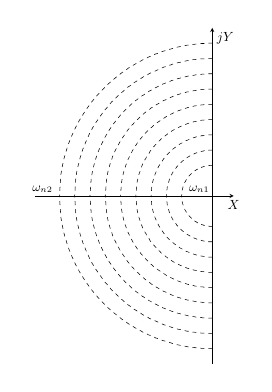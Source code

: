 % This file was created by matlab2tikz.
%
%The latest updates can be retrieved from
%  http://www.mathworks.com/matlabcentral/fileexchange/22022-matlab2tikz-matlab2tikz
%where you can also make suggestions and rate matlab2tikz.
%
\begin{tikzpicture}[scale = 0.48]

\begin{axis}[%
  axis lines=center,
  width=2.07in,
  height=3.5in,
  scale only axis,
  xmin=-0.58,
  xmax=0.07,
  ymin=-0.55,
  ymax=0.55,
  xtick=\empty,
  ytick=\empty,
  xticklabel style={anchor=south west, draw=none},
  xlabel={$X$},
  ylabel={$jY$},
  x label style={anchor=north}
]
\addplot [color=black, dashed, forget plot]
  table[row sep=crcr]{%
0	0.1\\
-0.001	0.1\\
-0.002	0.1\\
-0.003	0.1\\
-0.004	0.1\\
-0.005	0.1\\
-0.006	0.1\\
-0.007	0.1\\
-0.008	0.1\\
-0.009	0.1\\
-0.01	0.099\\
-0.011	0.099\\
-0.012	0.099\\
-0.013	0.099\\
-0.014	0.099\\
-0.015	0.099\\
-0.016	0.099\\
-0.017	0.099\\
-0.018	0.098\\
-0.019	0.098\\
-0.02	0.098\\
-0.021	0.098\\
-0.022	0.098\\
-0.023	0.097\\
-0.024	0.097\\
-0.025	0.097\\
-0.026	0.097\\
-0.027	0.096\\
-0.028	0.096\\
-0.029	0.096\\
-0.03	0.095\\
-0.031	0.095\\
-0.032	0.095\\
-0.033	0.094\\
-0.034	0.094\\
-0.035	0.094\\
-0.036	0.093\\
-0.037	0.093\\
-0.038	0.092\\
-0.039	0.092\\
-0.04	0.092\\
-0.041	0.091\\
-0.042	0.091\\
-0.043	0.09\\
-0.044	0.09\\
-0.045	0.089\\
-0.046	0.089\\
-0.047	0.088\\
-0.048	0.088\\
-0.049	0.087\\
-0.05	0.087\\
-0.051	0.086\\
-0.052	0.085\\
-0.053	0.085\\
-0.054	0.084\\
-0.055	0.084\\
-0.056	0.083\\
-0.057	0.082\\
-0.058	0.081\\
-0.059	0.081\\
-0.06	0.08\\
-0.061	0.079\\
-0.062	0.078\\
-0.063	0.078\\
-0.064	0.077\\
-0.065	0.076\\
-0.066	0.075\\
-0.067	0.074\\
-0.068	0.073\\
-0.069	0.072\\
-0.07	0.071\\
-0.071	0.07\\
-0.072	0.069\\
-0.073	0.068\\
-0.074	0.067\\
-0.075	0.066\\
-0.076	0.065\\
-0.077	0.064\\
-0.078	0.063\\
-0.079	0.061\\
-0.08	0.06\\
-0.081	0.059\\
-0.082	0.057\\
-0.083	0.056\\
-0.084	0.054\\
-0.085	0.053\\
-0.086	0.051\\
-0.087	0.049\\
-0.088	0.047\\
-0.089	0.046\\
-0.09	0.044\\
-0.091	0.041\\
-0.092	0.039\\
-0.093	0.037\\
-0.094	0.034\\
-0.095	0.031\\
-0.096	0.028\\
-0.097	0.024\\
-0.098	0.02\\
-0.099	0.014\\
-0.1	0\\
};
\addplot [color=black, dashed, forget plot]
  table[row sep=crcr]{%
0	-0.1\\
-0.001	-0.1\\
-0.002	-0.1\\
-0.003	-0.1\\
-0.004	-0.1\\
-0.005	-0.1\\
-0.006	-0.1\\
-0.007	-0.1\\
-0.008	-0.1\\
-0.009	-0.1\\
-0.01	-0.099\\
-0.011	-0.099\\
-0.012	-0.099\\
-0.013	-0.099\\
-0.014	-0.099\\
-0.015	-0.099\\
-0.016	-0.099\\
-0.017	-0.099\\
-0.018	-0.098\\
-0.019	-0.098\\
-0.02	-0.098\\
-0.021	-0.098\\
-0.022	-0.098\\
-0.023	-0.097\\
-0.024	-0.097\\
-0.025	-0.097\\
-0.026	-0.097\\
-0.027	-0.096\\
-0.028	-0.096\\
-0.029	-0.096\\
-0.03	-0.095\\
-0.031	-0.095\\
-0.032	-0.095\\
-0.033	-0.094\\
-0.034	-0.094\\
-0.035	-0.094\\
-0.036	-0.093\\
-0.037	-0.093\\
-0.038	-0.092\\
-0.039	-0.092\\
-0.04	-0.092\\
-0.041	-0.091\\
-0.042	-0.091\\
-0.043	-0.09\\
-0.044	-0.09\\
-0.045	-0.089\\
-0.046	-0.089\\
-0.047	-0.088\\
-0.048	-0.088\\
-0.049	-0.087\\
-0.05	-0.087\\
-0.051	-0.086\\
-0.052	-0.085\\
-0.053	-0.085\\
-0.054	-0.084\\
-0.055	-0.084\\
-0.056	-0.083\\
-0.057	-0.082\\
-0.058	-0.081\\
-0.059	-0.081\\
-0.06	-0.08\\
-0.061	-0.079\\
-0.062	-0.078\\
-0.063	-0.078\\
-0.064	-0.077\\
-0.065	-0.076\\
-0.066	-0.075\\
-0.067	-0.074\\
-0.068	-0.073\\
-0.069	-0.072\\
-0.07	-0.071\\
-0.071	-0.07\\
-0.072	-0.069\\
-0.073	-0.068\\
-0.074	-0.067\\
-0.075	-0.066\\
-0.076	-0.065\\
-0.077	-0.064\\
-0.078	-0.063\\
-0.079	-0.061\\
-0.08	-0.06\\
-0.081	-0.059\\
-0.082	-0.057\\
-0.083	-0.056\\
-0.084	-0.054\\
-0.085	-0.053\\
-0.086	-0.051\\
-0.087	-0.049\\
-0.088	-0.047\\
-0.089	-0.046\\
-0.09	-0.044\\
-0.091	-0.041\\
-0.092	-0.039\\
-0.093	-0.037\\
-0.094	-0.034\\
-0.095	-0.031\\
-0.096	-0.028\\
-0.097	-0.024\\
-0.098	-0.02\\
-0.099	-0.014\\
-0.1	-0\\
};
\addplot [color=black, dashed, forget plot]
  table[row sep=crcr]{%
0	0.15\\
-0.002	0.15\\
-0.003	0.15\\
-0.004	0.15\\
-0.006	0.15\\
-0.007	0.15\\
-0.009	0.15\\
-0.011	0.15\\
-0.012	0.15\\
-0.013	0.149\\
-0.015	0.149\\
-0.017	0.149\\
-0.018	0.149\\
-0.019	0.149\\
-0.021	0.149\\
-0.022	0.148\\
-0.024	0.148\\
-0.025	0.148\\
-0.027	0.148\\
-0.029	0.147\\
-0.03	0.147\\
-0.032	0.147\\
-0.033	0.146\\
-0.035	0.146\\
-0.036	0.146\\
-0.037	0.145\\
-0.039	0.145\\
-0.041	0.144\\
-0.042	0.144\\
-0.043	0.144\\
-0.045	0.143\\
-0.046	0.143\\
-0.048	0.142\\
-0.05	0.142\\
-0.051	0.141\\
-0.052	0.141\\
-0.054	0.14\\
-0.056	0.139\\
-0.057	0.139\\
-0.059	0.138\\
-0.06	0.137\\
-0.061	0.137\\
-0.063	0.136\\
-0.065	0.135\\
-0.066	0.135\\
-0.068	0.134\\
-0.069	0.133\\
-0.07	0.132\\
-0.072	0.132\\
-0.073	0.131\\
-0.075	0.13\\
-0.076	0.129\\
-0.078	0.128\\
-0.08	0.127\\
-0.081	0.126\\
-0.083	0.125\\
-0.084	0.124\\
-0.086	0.123\\
-0.087	0.122\\
-0.088	0.121\\
-0.09	0.12\\
-0.091	0.119\\
-0.093	0.118\\
-0.095	0.116\\
-0.096	0.115\\
-0.098	0.114\\
-0.099	0.113\\
-0.101	0.111\\
-0.102	0.11\\
-0.103	0.109\\
-0.105	0.107\\
-0.106	0.106\\
-0.108	0.104\\
-0.11	0.103\\
-0.111	0.101\\
-0.113	0.099\\
-0.114	0.097\\
-0.116	0.096\\
-0.117	0.094\\
-0.118	0.092\\
-0.12	0.09\\
-0.121	0.088\\
-0.123	0.086\\
-0.124	0.084\\
-0.126	0.081\\
-0.128	0.079\\
-0.129	0.077\\
-0.131	0.074\\
-0.132	0.071\\
-0.134	0.068\\
-0.135	0.065\\
-0.137	0.062\\
-0.138	0.059\\
-0.14	0.055\\
-0.141	0.051\\
-0.142	0.047\\
-0.144	0.042\\
-0.145	0.036\\
-0.147	0.03\\
-0.148	0.021\\
-0.15	0\\
};
\addplot [color=black, dashed, forget plot]
  table[row sep=crcr]{%
0	-0.15\\
-0.002	-0.15\\
-0.003	-0.15\\
-0.004	-0.15\\
-0.006	-0.15\\
-0.007	-0.15\\
-0.009	-0.15\\
-0.011	-0.15\\
-0.012	-0.15\\
-0.013	-0.149\\
-0.015	-0.149\\
-0.017	-0.149\\
-0.018	-0.149\\
-0.019	-0.149\\
-0.021	-0.149\\
-0.022	-0.148\\
-0.024	-0.148\\
-0.025	-0.148\\
-0.027	-0.148\\
-0.029	-0.147\\
-0.03	-0.147\\
-0.032	-0.147\\
-0.033	-0.146\\
-0.035	-0.146\\
-0.036	-0.146\\
-0.037	-0.145\\
-0.039	-0.145\\
-0.041	-0.144\\
-0.042	-0.144\\
-0.043	-0.144\\
-0.045	-0.143\\
-0.046	-0.143\\
-0.048	-0.142\\
-0.05	-0.142\\
-0.051	-0.141\\
-0.052	-0.141\\
-0.054	-0.14\\
-0.056	-0.139\\
-0.057	-0.139\\
-0.059	-0.138\\
-0.06	-0.137\\
-0.061	-0.137\\
-0.063	-0.136\\
-0.065	-0.135\\
-0.066	-0.135\\
-0.068	-0.134\\
-0.069	-0.133\\
-0.07	-0.132\\
-0.072	-0.132\\
-0.073	-0.131\\
-0.075	-0.13\\
-0.076	-0.129\\
-0.078	-0.128\\
-0.08	-0.127\\
-0.081	-0.126\\
-0.083	-0.125\\
-0.084	-0.124\\
-0.086	-0.123\\
-0.087	-0.122\\
-0.088	-0.121\\
-0.09	-0.12\\
-0.091	-0.119\\
-0.093	-0.118\\
-0.095	-0.116\\
-0.096	-0.115\\
-0.098	-0.114\\
-0.099	-0.113\\
-0.101	-0.111\\
-0.102	-0.11\\
-0.103	-0.109\\
-0.105	-0.107\\
-0.106	-0.106\\
-0.108	-0.104\\
-0.11	-0.103\\
-0.111	-0.101\\
-0.113	-0.099\\
-0.114	-0.097\\
-0.116	-0.096\\
-0.117	-0.094\\
-0.118	-0.092\\
-0.12	-0.09\\
-0.121	-0.088\\
-0.123	-0.086\\
-0.124	-0.084\\
-0.126	-0.081\\
-0.128	-0.079\\
-0.129	-0.077\\
-0.131	-0.074\\
-0.132	-0.071\\
-0.134	-0.068\\
-0.135	-0.065\\
-0.137	-0.062\\
-0.138	-0.059\\
-0.14	-0.055\\
-0.141	-0.051\\
-0.142	-0.047\\
-0.144	-0.042\\
-0.145	-0.036\\
-0.147	-0.03\\
-0.148	-0.021\\
-0.15	-0\\
};
\addplot [color=black, dashed, forget plot]
  table[row sep=crcr]{%
0	0.2\\
-0.002	0.2\\
-0.004	0.2\\
-0.006	0.2\\
-0.008	0.2\\
-0.01	0.2\\
-0.012	0.2\\
-0.014	0.2\\
-0.016	0.199\\
-0.018	0.199\\
-0.02	0.199\\
-0.022	0.199\\
-0.024	0.199\\
-0.026	0.198\\
-0.028	0.198\\
-0.03	0.198\\
-0.032	0.197\\
-0.034	0.197\\
-0.036	0.197\\
-0.038	0.196\\
-0.04	0.196\\
-0.042	0.196\\
-0.044	0.195\\
-0.046	0.195\\
-0.048	0.194\\
-0.05	0.194\\
-0.052	0.193\\
-0.054	0.193\\
-0.056	0.192\\
-0.058	0.191\\
-0.06	0.191\\
-0.062	0.19\\
-0.064	0.189\\
-0.066	0.189\\
-0.068	0.188\\
-0.07	0.187\\
-0.072	0.187\\
-0.074	0.186\\
-0.076	0.185\\
-0.078	0.184\\
-0.08	0.183\\
-0.082	0.182\\
-0.084	0.182\\
-0.086	0.181\\
-0.088	0.18\\
-0.09	0.179\\
-0.092	0.178\\
-0.094	0.177\\
-0.096	0.175\\
-0.098	0.174\\
-0.1	0.173\\
-0.102	0.172\\
-0.104	0.171\\
-0.106	0.17\\
-0.108	0.168\\
-0.11	0.167\\
-0.112	0.166\\
-0.114	0.164\\
-0.116	0.163\\
-0.118	0.161\\
-0.12	0.16\\
-0.122	0.158\\
-0.124	0.157\\
-0.126	0.155\\
-0.128	0.154\\
-0.13	0.152\\
-0.132	0.15\\
-0.134	0.148\\
-0.136	0.147\\
-0.138	0.145\\
-0.14	0.143\\
-0.142	0.141\\
-0.144	0.139\\
-0.146	0.137\\
-0.148	0.135\\
-0.15	0.132\\
-0.152	0.13\\
-0.154	0.128\\
-0.156	0.125\\
-0.158	0.123\\
-0.16	0.12\\
-0.162	0.117\\
-0.164	0.114\\
-0.166	0.112\\
-0.168	0.109\\
-0.17	0.105\\
-0.172	0.102\\
-0.174	0.099\\
-0.176	0.095\\
-0.178	0.091\\
-0.18	0.087\\
-0.182	0.083\\
-0.184	0.078\\
-0.186	0.074\\
-0.188	0.068\\
-0.19	0.062\\
-0.192	0.056\\
-0.194	0.049\\
-0.196	0.04\\
-0.198	0.028\\
-0.2	0\\
};
\addplot [color=black, dashed, forget plot]
  table[row sep=crcr]{%
0	-0.2\\
-0.002	-0.2\\
-0.004	-0.2\\
-0.006	-0.2\\
-0.008	-0.2\\
-0.01	-0.2\\
-0.012	-0.2\\
-0.014	-0.2\\
-0.016	-0.199\\
-0.018	-0.199\\
-0.02	-0.199\\
-0.022	-0.199\\
-0.024	-0.199\\
-0.026	-0.198\\
-0.028	-0.198\\
-0.03	-0.198\\
-0.032	-0.197\\
-0.034	-0.197\\
-0.036	-0.197\\
-0.038	-0.196\\
-0.04	-0.196\\
-0.042	-0.196\\
-0.044	-0.195\\
-0.046	-0.195\\
-0.048	-0.194\\
-0.05	-0.194\\
-0.052	-0.193\\
-0.054	-0.193\\
-0.056	-0.192\\
-0.058	-0.191\\
-0.06	-0.191\\
-0.062	-0.19\\
-0.064	-0.189\\
-0.066	-0.189\\
-0.068	-0.188\\
-0.07	-0.187\\
-0.072	-0.187\\
-0.074	-0.186\\
-0.076	-0.185\\
-0.078	-0.184\\
-0.08	-0.183\\
-0.082	-0.182\\
-0.084	-0.182\\
-0.086	-0.181\\
-0.088	-0.18\\
-0.09	-0.179\\
-0.092	-0.178\\
-0.094	-0.177\\
-0.096	-0.175\\
-0.098	-0.174\\
-0.1	-0.173\\
-0.102	-0.172\\
-0.104	-0.171\\
-0.106	-0.17\\
-0.108	-0.168\\
-0.11	-0.167\\
-0.112	-0.166\\
-0.114	-0.164\\
-0.116	-0.163\\
-0.118	-0.161\\
-0.12	-0.16\\
-0.122	-0.158\\
-0.124	-0.157\\
-0.126	-0.155\\
-0.128	-0.154\\
-0.13	-0.152\\
-0.132	-0.15\\
-0.134	-0.148\\
-0.136	-0.147\\
-0.138	-0.145\\
-0.14	-0.143\\
-0.142	-0.141\\
-0.144	-0.139\\
-0.146	-0.137\\
-0.148	-0.135\\
-0.15	-0.132\\
-0.152	-0.13\\
-0.154	-0.128\\
-0.156	-0.125\\
-0.158	-0.123\\
-0.16	-0.12\\
-0.162	-0.117\\
-0.164	-0.114\\
-0.166	-0.112\\
-0.168	-0.109\\
-0.17	-0.105\\
-0.172	-0.102\\
-0.174	-0.099\\
-0.176	-0.095\\
-0.178	-0.091\\
-0.18	-0.087\\
-0.182	-0.083\\
-0.184	-0.078\\
-0.186	-0.074\\
-0.188	-0.068\\
-0.19	-0.062\\
-0.192	-0.056\\
-0.194	-0.049\\
-0.196	-0.04\\
-0.198	-0.028\\
-0.2	-0\\
};
\addplot [color=black, dashed, forget plot]
  table[row sep=crcr]{%
0	0.25\\
-0.003	0.25\\
-0.005	0.25\\
-0.007	0.25\\
-0.01	0.25\\
-0.013	0.25\\
-0.015	0.25\\
-0.018	0.249\\
-0.02	0.249\\
-0.022	0.249\\
-0.025	0.249\\
-0.028	0.248\\
-0.03	0.248\\
-0.033	0.248\\
-0.035	0.248\\
-0.037	0.247\\
-0.04	0.247\\
-0.043	0.246\\
-0.045	0.246\\
-0.048	0.245\\
-0.05	0.245\\
-0.052	0.244\\
-0.055	0.244\\
-0.058	0.243\\
-0.06	0.243\\
-0.062	0.242\\
-0.065	0.241\\
-0.068	0.241\\
-0.07	0.24\\
-0.072	0.239\\
-0.075	0.238\\
-0.077	0.238\\
-0.08	0.237\\
-0.083	0.236\\
-0.085	0.235\\
-0.087	0.234\\
-0.09	0.233\\
-0.092	0.232\\
-0.095	0.231\\
-0.098	0.23\\
-0.1	0.229\\
-0.102	0.228\\
-0.105	0.227\\
-0.107	0.226\\
-0.11	0.224\\
-0.113	0.223\\
-0.115	0.222\\
-0.117	0.221\\
-0.12	0.219\\
-0.122	0.218\\
-0.125	0.217\\
-0.128	0.215\\
-0.13	0.214\\
-0.133	0.212\\
-0.135	0.21\\
-0.138	0.209\\
-0.14	0.207\\
-0.142	0.205\\
-0.145	0.204\\
-0.147	0.202\\
-0.15	0.2\\
-0.152	0.198\\
-0.155	0.196\\
-0.158	0.194\\
-0.16	0.192\\
-0.163	0.19\\
-0.165	0.188\\
-0.168	0.186\\
-0.17	0.183\\
-0.172	0.181\\
-0.175	0.179\\
-0.177	0.176\\
-0.18	0.173\\
-0.182	0.171\\
-0.185	0.168\\
-0.188	0.165\\
-0.19	0.162\\
-0.193	0.16\\
-0.195	0.156\\
-0.198	0.153\\
-0.2	0.15\\
-0.203	0.147\\
-0.205	0.143\\
-0.207	0.139\\
-0.21	0.136\\
-0.212	0.132\\
-0.215	0.128\\
-0.217	0.123\\
-0.22	0.119\\
-0.223	0.114\\
-0.225	0.109\\
-0.228	0.104\\
-0.23	0.098\\
-0.233	0.092\\
-0.235	0.085\\
-0.237	0.078\\
-0.24	0.07\\
-0.242	0.061\\
-0.245	0.05\\
-0.247	0.035\\
-0.25	0\\
};
\addplot [color=black, dashed, forget plot]
  table[row sep=crcr]{%
0	-0.25\\
-0.003	-0.25\\
-0.005	-0.25\\
-0.007	-0.25\\
-0.01	-0.25\\
-0.013	-0.25\\
-0.015	-0.25\\
-0.018	-0.249\\
-0.02	-0.249\\
-0.022	-0.249\\
-0.025	-0.249\\
-0.028	-0.248\\
-0.03	-0.248\\
-0.033	-0.248\\
-0.035	-0.248\\
-0.037	-0.247\\
-0.04	-0.247\\
-0.043	-0.246\\
-0.045	-0.246\\
-0.048	-0.245\\
-0.05	-0.245\\
-0.052	-0.244\\
-0.055	-0.244\\
-0.058	-0.243\\
-0.06	-0.243\\
-0.062	-0.242\\
-0.065	-0.241\\
-0.068	-0.241\\
-0.07	-0.24\\
-0.072	-0.239\\
-0.075	-0.238\\
-0.077	-0.238\\
-0.08	-0.237\\
-0.083	-0.236\\
-0.085	-0.235\\
-0.087	-0.234\\
-0.09	-0.233\\
-0.092	-0.232\\
-0.095	-0.231\\
-0.098	-0.23\\
-0.1	-0.229\\
-0.102	-0.228\\
-0.105	-0.227\\
-0.107	-0.226\\
-0.11	-0.224\\
-0.113	-0.223\\
-0.115	-0.222\\
-0.117	-0.221\\
-0.12	-0.219\\
-0.122	-0.218\\
-0.125	-0.217\\
-0.128	-0.215\\
-0.13	-0.214\\
-0.133	-0.212\\
-0.135	-0.21\\
-0.138	-0.209\\
-0.14	-0.207\\
-0.142	-0.205\\
-0.145	-0.204\\
-0.147	-0.202\\
-0.15	-0.2\\
-0.152	-0.198\\
-0.155	-0.196\\
-0.158	-0.194\\
-0.16	-0.192\\
-0.163	-0.19\\
-0.165	-0.188\\
-0.168	-0.186\\
-0.17	-0.183\\
-0.172	-0.181\\
-0.175	-0.179\\
-0.177	-0.176\\
-0.18	-0.173\\
-0.182	-0.171\\
-0.185	-0.168\\
-0.188	-0.165\\
-0.19	-0.162\\
-0.193	-0.16\\
-0.195	-0.156\\
-0.198	-0.153\\
-0.2	-0.15\\
-0.203	-0.147\\
-0.205	-0.143\\
-0.207	-0.139\\
-0.21	-0.136\\
-0.212	-0.132\\
-0.215	-0.128\\
-0.217	-0.123\\
-0.22	-0.119\\
-0.223	-0.114\\
-0.225	-0.109\\
-0.228	-0.104\\
-0.23	-0.098\\
-0.233	-0.092\\
-0.235	-0.085\\
-0.237	-0.078\\
-0.24	-0.07\\
-0.242	-0.061\\
-0.245	-0.05\\
-0.247	-0.035\\
-0.25	-0\\
};
\addplot [color=black, dashed, forget plot]
  table[row sep=crcr]{%
0	0.3\\
-0.003	0.3\\
-0.006	0.3\\
-0.009	0.3\\
-0.012	0.3\\
-0.015	0.3\\
-0.018	0.299\\
-0.021	0.299\\
-0.024	0.299\\
-0.027	0.299\\
-0.03	0.298\\
-0.033	0.298\\
-0.036	0.298\\
-0.039	0.297\\
-0.042	0.297\\
-0.045	0.297\\
-0.048	0.296\\
-0.051	0.296\\
-0.054	0.295\\
-0.057	0.295\\
-0.06	0.294\\
-0.063	0.293\\
-0.066	0.293\\
-0.069	0.292\\
-0.072	0.291\\
-0.075	0.29\\
-0.078	0.29\\
-0.081	0.289\\
-0.084	0.288\\
-0.087	0.287\\
-0.09	0.286\\
-0.093	0.285\\
-0.096	0.284\\
-0.099	0.283\\
-0.102	0.282\\
-0.105	0.281\\
-0.108	0.28\\
-0.111	0.279\\
-0.114	0.277\\
-0.117	0.276\\
-0.12	0.275\\
-0.123	0.274\\
-0.126	0.272\\
-0.129	0.271\\
-0.132	0.269\\
-0.135	0.268\\
-0.138	0.266\\
-0.141	0.265\\
-0.144	0.263\\
-0.147	0.262\\
-0.15	0.26\\
-0.153	0.258\\
-0.156	0.256\\
-0.159	0.254\\
-0.162	0.252\\
-0.165	0.251\\
-0.168	0.249\\
-0.171	0.246\\
-0.174	0.244\\
-0.177	0.242\\
-0.18	0.24\\
-0.183	0.238\\
-0.186	0.235\\
-0.189	0.233\\
-0.192	0.231\\
-0.195	0.228\\
-0.198	0.225\\
-0.201	0.223\\
-0.204	0.22\\
-0.207	0.217\\
-0.21	0.214\\
-0.213	0.211\\
-0.216	0.208\\
-0.219	0.205\\
-0.222	0.202\\
-0.225	0.198\\
-0.228	0.195\\
-0.231	0.191\\
-0.234	0.188\\
-0.237	0.184\\
-0.24	0.18\\
-0.243	0.176\\
-0.246	0.172\\
-0.249	0.167\\
-0.252	0.163\\
-0.255	0.158\\
-0.258	0.153\\
-0.261	0.148\\
-0.264	0.142\\
-0.267	0.137\\
-0.27	0.131\\
-0.273	0.124\\
-0.276	0.118\\
-0.279	0.11\\
-0.282	0.102\\
-0.285	0.094\\
-0.288	0.084\\
-0.291	0.073\\
-0.294	0.06\\
-0.297	0.042\\
-0.3	0\\
};
\addplot [color=black, dashed, forget plot]
  table[row sep=crcr]{%
0	-0.3\\
-0.003	-0.3\\
-0.006	-0.3\\
-0.009	-0.3\\
-0.012	-0.3\\
-0.015	-0.3\\
-0.018	-0.299\\
-0.021	-0.299\\
-0.024	-0.299\\
-0.027	-0.299\\
-0.03	-0.298\\
-0.033	-0.298\\
-0.036	-0.298\\
-0.039	-0.297\\
-0.042	-0.297\\
-0.045	-0.297\\
-0.048	-0.296\\
-0.051	-0.296\\
-0.054	-0.295\\
-0.057	-0.295\\
-0.06	-0.294\\
-0.063	-0.293\\
-0.066	-0.293\\
-0.069	-0.292\\
-0.072	-0.291\\
-0.075	-0.29\\
-0.078	-0.29\\
-0.081	-0.289\\
-0.084	-0.288\\
-0.087	-0.287\\
-0.09	-0.286\\
-0.093	-0.285\\
-0.096	-0.284\\
-0.099	-0.283\\
-0.102	-0.282\\
-0.105	-0.281\\
-0.108	-0.28\\
-0.111	-0.279\\
-0.114	-0.277\\
-0.117	-0.276\\
-0.12	-0.275\\
-0.123	-0.274\\
-0.126	-0.272\\
-0.129	-0.271\\
-0.132	-0.269\\
-0.135	-0.268\\
-0.138	-0.266\\
-0.141	-0.265\\
-0.144	-0.263\\
-0.147	-0.262\\
-0.15	-0.26\\
-0.153	-0.258\\
-0.156	-0.256\\
-0.159	-0.254\\
-0.162	-0.252\\
-0.165	-0.251\\
-0.168	-0.249\\
-0.171	-0.246\\
-0.174	-0.244\\
-0.177	-0.242\\
-0.18	-0.24\\
-0.183	-0.238\\
-0.186	-0.235\\
-0.189	-0.233\\
-0.192	-0.231\\
-0.195	-0.228\\
-0.198	-0.225\\
-0.201	-0.223\\
-0.204	-0.22\\
-0.207	-0.217\\
-0.21	-0.214\\
-0.213	-0.211\\
-0.216	-0.208\\
-0.219	-0.205\\
-0.222	-0.202\\
-0.225	-0.198\\
-0.228	-0.195\\
-0.231	-0.191\\
-0.234	-0.188\\
-0.237	-0.184\\
-0.24	-0.18\\
-0.243	-0.176\\
-0.246	-0.172\\
-0.249	-0.167\\
-0.252	-0.163\\
-0.255	-0.158\\
-0.258	-0.153\\
-0.261	-0.148\\
-0.264	-0.142\\
-0.267	-0.137\\
-0.27	-0.131\\
-0.273	-0.124\\
-0.276	-0.118\\
-0.279	-0.11\\
-0.282	-0.102\\
-0.285	-0.094\\
-0.288	-0.084\\
-0.291	-0.073\\
-0.294	-0.06\\
-0.297	-0.042\\
-0.3	-0\\
};
\addplot [color=black, dashed, forget plot]
  table[row sep=crcr]{%
0	0.35\\
-0.004	0.35\\
-0.007	0.35\\
-0.011	0.35\\
-0.014	0.35\\
-0.018	0.35\\
-0.021	0.349\\
-0.025	0.349\\
-0.028	0.349\\
-0.032	0.349\\
-0.035	0.348\\
-0.038	0.348\\
-0.042	0.347\\
-0.045	0.347\\
-0.049	0.347\\
-0.052	0.346\\
-0.056	0.345\\
-0.059	0.345\\
-0.063	0.344\\
-0.067	0.344\\
-0.07	0.343\\
-0.073	0.342\\
-0.077	0.341\\
-0.081	0.341\\
-0.084	0.34\\
-0.087	0.339\\
-0.091	0.338\\
-0.095	0.337\\
-0.098	0.336\\
-0.102	0.335\\
-0.105	0.334\\
-0.108	0.333\\
-0.112	0.332\\
-0.116	0.33\\
-0.119	0.329\\
-0.122	0.328\\
-0.126	0.327\\
-0.13	0.325\\
-0.133	0.324\\
-0.137	0.322\\
-0.14	0.321\\
-0.143	0.319\\
-0.147	0.318\\
-0.15	0.316\\
-0.154	0.314\\
-0.158	0.313\\
-0.161	0.311\\
-0.165	0.309\\
-0.168	0.307\\
-0.172	0.305\\
-0.175	0.303\\
-0.178	0.301\\
-0.182	0.299\\
-0.185	0.297\\
-0.189	0.295\\
-0.193	0.292\\
-0.196	0.29\\
-0.2	0.288\\
-0.203	0.285\\
-0.206	0.283\\
-0.21	0.28\\
-0.213	0.277\\
-0.217	0.275\\
-0.221	0.272\\
-0.224	0.269\\
-0.228	0.266\\
-0.231	0.263\\
-0.234	0.26\\
-0.238	0.257\\
-0.241	0.253\\
-0.245	0.25\\
-0.248	0.246\\
-0.252	0.243\\
-0.256	0.239\\
-0.259	0.235\\
-0.263	0.232\\
-0.266	0.227\\
-0.27	0.223\\
-0.273	0.219\\
-0.277	0.215\\
-0.28	0.21\\
-0.283	0.205\\
-0.287	0.2\\
-0.29	0.195\\
-0.294	0.19\\
-0.297	0.184\\
-0.301	0.179\\
-0.304	0.173\\
-0.308	0.166\\
-0.311	0.16\\
-0.315	0.153\\
-0.319	0.145\\
-0.322	0.137\\
-0.326	0.129\\
-0.329	0.119\\
-0.333	0.109\\
-0.336	0.098\\
-0.34	0.085\\
-0.343	0.07\\
-0.346	0.049\\
-0.35	0\\
};
\addplot [color=black, dashed, forget plot]
  table[row sep=crcr]{%
0	-0.35\\
-0.004	-0.35\\
-0.007	-0.35\\
-0.011	-0.35\\
-0.014	-0.35\\
-0.018	-0.35\\
-0.021	-0.349\\
-0.025	-0.349\\
-0.028	-0.349\\
-0.032	-0.349\\
-0.035	-0.348\\
-0.038	-0.348\\
-0.042	-0.347\\
-0.045	-0.347\\
-0.049	-0.347\\
-0.052	-0.346\\
-0.056	-0.345\\
-0.059	-0.345\\
-0.063	-0.344\\
-0.067	-0.344\\
-0.07	-0.343\\
-0.073	-0.342\\
-0.077	-0.341\\
-0.081	-0.341\\
-0.084	-0.34\\
-0.087	-0.339\\
-0.091	-0.338\\
-0.095	-0.337\\
-0.098	-0.336\\
-0.102	-0.335\\
-0.105	-0.334\\
-0.108	-0.333\\
-0.112	-0.332\\
-0.116	-0.33\\
-0.119	-0.329\\
-0.122	-0.328\\
-0.126	-0.327\\
-0.13	-0.325\\
-0.133	-0.324\\
-0.137	-0.322\\
-0.14	-0.321\\
-0.143	-0.319\\
-0.147	-0.318\\
-0.15	-0.316\\
-0.154	-0.314\\
-0.158	-0.313\\
-0.161	-0.311\\
-0.165	-0.309\\
-0.168	-0.307\\
-0.172	-0.305\\
-0.175	-0.303\\
-0.178	-0.301\\
-0.182	-0.299\\
-0.185	-0.297\\
-0.189	-0.295\\
-0.193	-0.292\\
-0.196	-0.29\\
-0.2	-0.288\\
-0.203	-0.285\\
-0.206	-0.283\\
-0.21	-0.28\\
-0.213	-0.277\\
-0.217	-0.275\\
-0.221	-0.272\\
-0.224	-0.269\\
-0.228	-0.266\\
-0.231	-0.263\\
-0.234	-0.26\\
-0.238	-0.257\\
-0.241	-0.253\\
-0.245	-0.25\\
-0.248	-0.246\\
-0.252	-0.243\\
-0.256	-0.239\\
-0.259	-0.235\\
-0.263	-0.232\\
-0.266	-0.227\\
-0.27	-0.223\\
-0.273	-0.219\\
-0.277	-0.215\\
-0.28	-0.21\\
-0.283	-0.205\\
-0.287	-0.2\\
-0.29	-0.195\\
-0.294	-0.19\\
-0.297	-0.184\\
-0.301	-0.179\\
-0.304	-0.173\\
-0.308	-0.166\\
-0.311	-0.16\\
-0.315	-0.153\\
-0.319	-0.145\\
-0.322	-0.137\\
-0.326	-0.129\\
-0.329	-0.119\\
-0.333	-0.109\\
-0.336	-0.098\\
-0.34	-0.085\\
-0.343	-0.07\\
-0.346	-0.049\\
-0.35	-0\\
};
\addplot [color=black, dashed, forget plot]
  table[row sep=crcr]{%
0	0.4\\
-0.004	0.4\\
-0.008	0.4\\
-0.012	0.4\\
-0.016	0.4\\
-0.02	0.399\\
-0.024	0.399\\
-0.028	0.399\\
-0.032	0.399\\
-0.036	0.398\\
-0.04	0.398\\
-0.044	0.398\\
-0.048	0.397\\
-0.052	0.397\\
-0.056	0.396\\
-0.06	0.395\\
-0.064	0.395\\
-0.068	0.394\\
-0.072	0.393\\
-0.076	0.393\\
-0.08	0.392\\
-0.084	0.391\\
-0.088	0.39\\
-0.092	0.389\\
-0.096	0.388\\
-0.1	0.387\\
-0.104	0.386\\
-0.108	0.385\\
-0.112	0.384\\
-0.116	0.383\\
-0.12	0.382\\
-0.124	0.38\\
-0.128	0.379\\
-0.132	0.378\\
-0.136	0.376\\
-0.14	0.375\\
-0.144	0.373\\
-0.148	0.372\\
-0.152	0.37\\
-0.156	0.368\\
-0.16	0.367\\
-0.164	0.365\\
-0.168	0.363\\
-0.172	0.361\\
-0.176	0.359\\
-0.18	0.357\\
-0.184	0.355\\
-0.188	0.353\\
-0.192	0.351\\
-0.196	0.349\\
-0.2	0.346\\
-0.204	0.344\\
-0.208	0.342\\
-0.212	0.339\\
-0.216	0.337\\
-0.22	0.334\\
-0.224	0.331\\
-0.228	0.329\\
-0.232	0.326\\
-0.236	0.323\\
-0.24	0.32\\
-0.244	0.317\\
-0.248	0.314\\
-0.252	0.311\\
-0.256	0.307\\
-0.26	0.304\\
-0.264	0.301\\
-0.268	0.297\\
-0.272	0.293\\
-0.276	0.29\\
-0.28	0.286\\
-0.284	0.282\\
-0.288	0.278\\
-0.292	0.273\\
-0.296	0.269\\
-0.3	0.265\\
-0.304	0.26\\
-0.308	0.255\\
-0.312	0.25\\
-0.316	0.245\\
-0.32	0.24\\
-0.324	0.235\\
-0.328	0.229\\
-0.332	0.223\\
-0.336	0.217\\
-0.34	0.211\\
-0.344	0.204\\
-0.348	0.197\\
-0.352	0.19\\
-0.356	0.182\\
-0.36	0.174\\
-0.364	0.166\\
-0.368	0.157\\
-0.372	0.147\\
-0.376	0.136\\
-0.38	0.125\\
-0.384	0.112\\
-0.388	0.097\\
-0.392	0.08\\
-0.396	0.056\\
-0.4	0\\
};
\addplot [color=black, dashed, forget plot]
  table[row sep=crcr]{%
0	-0.4\\
-0.004	-0.4\\
-0.008	-0.4\\
-0.012	-0.4\\
-0.016	-0.4\\
-0.02	-0.399\\
-0.024	-0.399\\
-0.028	-0.399\\
-0.032	-0.399\\
-0.036	-0.398\\
-0.04	-0.398\\
-0.044	-0.398\\
-0.048	-0.397\\
-0.052	-0.397\\
-0.056	-0.396\\
-0.06	-0.395\\
-0.064	-0.395\\
-0.068	-0.394\\
-0.072	-0.393\\
-0.076	-0.393\\
-0.08	-0.392\\
-0.084	-0.391\\
-0.088	-0.39\\
-0.092	-0.389\\
-0.096	-0.388\\
-0.1	-0.387\\
-0.104	-0.386\\
-0.108	-0.385\\
-0.112	-0.384\\
-0.116	-0.383\\
-0.12	-0.382\\
-0.124	-0.38\\
-0.128	-0.379\\
-0.132	-0.378\\
-0.136	-0.376\\
-0.14	-0.375\\
-0.144	-0.373\\
-0.148	-0.372\\
-0.152	-0.37\\
-0.156	-0.368\\
-0.16	-0.367\\
-0.164	-0.365\\
-0.168	-0.363\\
-0.172	-0.361\\
-0.176	-0.359\\
-0.18	-0.357\\
-0.184	-0.355\\
-0.188	-0.353\\
-0.192	-0.351\\
-0.196	-0.349\\
-0.2	-0.346\\
-0.204	-0.344\\
-0.208	-0.342\\
-0.212	-0.339\\
-0.216	-0.337\\
-0.22	-0.334\\
-0.224	-0.331\\
-0.228	-0.329\\
-0.232	-0.326\\
-0.236	-0.323\\
-0.24	-0.32\\
-0.244	-0.317\\
-0.248	-0.314\\
-0.252	-0.311\\
-0.256	-0.307\\
-0.26	-0.304\\
-0.264	-0.301\\
-0.268	-0.297\\
-0.272	-0.293\\
-0.276	-0.29\\
-0.28	-0.286\\
-0.284	-0.282\\
-0.288	-0.278\\
-0.292	-0.273\\
-0.296	-0.269\\
-0.3	-0.265\\
-0.304	-0.26\\
-0.308	-0.255\\
-0.312	-0.25\\
-0.316	-0.245\\
-0.32	-0.24\\
-0.324	-0.235\\
-0.328	-0.229\\
-0.332	-0.223\\
-0.336	-0.217\\
-0.34	-0.211\\
-0.344	-0.204\\
-0.348	-0.197\\
-0.352	-0.19\\
-0.356	-0.182\\
-0.36	-0.174\\
-0.364	-0.166\\
-0.368	-0.157\\
-0.372	-0.147\\
-0.376	-0.136\\
-0.38	-0.125\\
-0.384	-0.112\\
-0.388	-0.097\\
-0.392	-0.08\\
-0.396	-0.056\\
-0.4	-0\\
};
\addplot [color=black, dashed, forget plot]
  table[row sep=crcr]{%
0	0.45\\
-0.004	0.45\\
-0.009	0.45\\
-0.013	0.45\\
-0.018	0.45\\
-0.022	0.449\\
-0.027	0.449\\
-0.032	0.449\\
-0.036	0.449\\
-0.041	0.448\\
-0.045	0.448\\
-0.05	0.447\\
-0.054	0.447\\
-0.059	0.446\\
-0.063	0.446\\
-0.068	0.445\\
-0.072	0.444\\
-0.076	0.443\\
-0.081	0.443\\
-0.086	0.442\\
-0.09	0.441\\
-0.095	0.44\\
-0.099	0.439\\
-0.103	0.438\\
-0.108	0.437\\
-0.113	0.436\\
-0.117	0.435\\
-0.121	0.433\\
-0.126	0.432\\
-0.131	0.431\\
-0.135	0.429\\
-0.14	0.428\\
-0.144	0.426\\
-0.148	0.425\\
-0.153	0.423\\
-0.158	0.422\\
-0.162	0.42\\
-0.167	0.418\\
-0.171	0.416\\
-0.175	0.414\\
-0.18	0.412\\
-0.184	0.41\\
-0.189	0.408\\
-0.194	0.406\\
-0.198	0.404\\
-0.203	0.402\\
-0.207	0.4\\
-0.211	0.397\\
-0.216	0.395\\
-0.221	0.392\\
-0.225	0.39\\
-0.23	0.387\\
-0.234	0.384\\
-0.238	0.382\\
-0.243	0.379\\
-0.247	0.376\\
-0.252	0.373\\
-0.257	0.37\\
-0.261	0.367\\
-0.266	0.363\\
-0.27	0.36\\
-0.275	0.357\\
-0.279	0.353\\
-0.283	0.349\\
-0.288	0.346\\
-0.292	0.342\\
-0.297	0.338\\
-0.301	0.334\\
-0.306	0.33\\
-0.31	0.326\\
-0.315	0.321\\
-0.32	0.317\\
-0.324	0.312\\
-0.329	0.308\\
-0.333	0.303\\
-0.338	0.298\\
-0.342	0.292\\
-0.346	0.287\\
-0.351	0.282\\
-0.355	0.276\\
-0.36	0.27\\
-0.364	0.264\\
-0.369	0.258\\
-0.373	0.251\\
-0.378	0.244\\
-0.383	0.237\\
-0.387	0.23\\
-0.392	0.222\\
-0.396	0.214\\
-0.401	0.205\\
-0.405	0.196\\
-0.409	0.187\\
-0.414	0.176\\
-0.418	0.165\\
-0.423	0.154\\
-0.427	0.141\\
-0.432	0.126\\
-0.436	0.109\\
-0.441	0.09\\
-0.446	0.063\\
-0.45	0\\
};
\addplot [color=black, dashed, forget plot]
  table[row sep=crcr]{%
0	-0.45\\
-0.004	-0.45\\
-0.009	-0.45\\
-0.013	-0.45\\
-0.018	-0.45\\
-0.022	-0.449\\
-0.027	-0.449\\
-0.032	-0.449\\
-0.036	-0.449\\
-0.041	-0.448\\
-0.045	-0.448\\
-0.05	-0.447\\
-0.054	-0.447\\
-0.059	-0.446\\
-0.063	-0.446\\
-0.068	-0.445\\
-0.072	-0.444\\
-0.076	-0.443\\
-0.081	-0.443\\
-0.086	-0.442\\
-0.09	-0.441\\
-0.095	-0.44\\
-0.099	-0.439\\
-0.103	-0.438\\
-0.108	-0.437\\
-0.113	-0.436\\
-0.117	-0.435\\
-0.121	-0.433\\
-0.126	-0.432\\
-0.131	-0.431\\
-0.135	-0.429\\
-0.14	-0.428\\
-0.144	-0.426\\
-0.148	-0.425\\
-0.153	-0.423\\
-0.158	-0.422\\
-0.162	-0.42\\
-0.167	-0.418\\
-0.171	-0.416\\
-0.175	-0.414\\
-0.18	-0.412\\
-0.184	-0.41\\
-0.189	-0.408\\
-0.194	-0.406\\
-0.198	-0.404\\
-0.203	-0.402\\
-0.207	-0.4\\
-0.211	-0.397\\
-0.216	-0.395\\
-0.221	-0.392\\
-0.225	-0.39\\
-0.23	-0.387\\
-0.234	-0.384\\
-0.238	-0.382\\
-0.243	-0.379\\
-0.247	-0.376\\
-0.252	-0.373\\
-0.257	-0.37\\
-0.261	-0.367\\
-0.266	-0.363\\
-0.27	-0.36\\
-0.275	-0.357\\
-0.279	-0.353\\
-0.283	-0.349\\
-0.288	-0.346\\
-0.292	-0.342\\
-0.297	-0.338\\
-0.301	-0.334\\
-0.306	-0.33\\
-0.31	-0.326\\
-0.315	-0.321\\
-0.32	-0.317\\
-0.324	-0.312\\
-0.329	-0.308\\
-0.333	-0.303\\
-0.338	-0.298\\
-0.342	-0.292\\
-0.346	-0.287\\
-0.351	-0.282\\
-0.355	-0.276\\
-0.36	-0.27\\
-0.364	-0.264\\
-0.369	-0.258\\
-0.373	-0.251\\
-0.378	-0.244\\
-0.383	-0.237\\
-0.387	-0.23\\
-0.392	-0.222\\
-0.396	-0.214\\
-0.401	-0.205\\
-0.405	-0.196\\
-0.409	-0.187\\
-0.414	-0.176\\
-0.418	-0.165\\
-0.423	-0.154\\
-0.427	-0.141\\
-0.432	-0.126\\
-0.436	-0.109\\
-0.441	-0.09\\
-0.446	-0.063\\
-0.45	-0\\
};
\addplot [color=black, dashed, forget plot]
  table[row sep=crcr]{%
0	0.5\\
-0.005	0.5\\
-0.01	0.5\\
-0.015	0.5\\
-0.02	0.5\\
-0.025	0.499\\
-0.03	0.499\\
-0.035	0.499\\
-0.04	0.498\\
-0.045	0.498\\
-0.05	0.497\\
-0.055	0.497\\
-0.06	0.496\\
-0.065	0.496\\
-0.07	0.495\\
-0.075	0.494\\
-0.08	0.494\\
-0.085	0.493\\
-0.09	0.492\\
-0.095	0.491\\
-0.1	0.49\\
-0.105	0.489\\
-0.11	0.488\\
-0.115	0.487\\
-0.12	0.485\\
-0.125	0.484\\
-0.13	0.483\\
-0.135	0.481\\
-0.14	0.48\\
-0.145	0.479\\
-0.15	0.477\\
-0.155	0.475\\
-0.16	0.474\\
-0.165	0.472\\
-0.17	0.47\\
-0.175	0.468\\
-0.18	0.466\\
-0.185	0.465\\
-0.19	0.462\\
-0.195	0.46\\
-0.2	0.458\\
-0.205	0.456\\
-0.21	0.454\\
-0.215	0.451\\
-0.22	0.449\\
-0.225	0.447\\
-0.23	0.444\\
-0.235	0.441\\
-0.24	0.439\\
-0.245	0.436\\
-0.25	0.433\\
-0.255	0.43\\
-0.26	0.427\\
-0.265	0.424\\
-0.27	0.421\\
-0.275	0.418\\
-0.28	0.414\\
-0.285	0.411\\
-0.29	0.407\\
-0.295	0.404\\
-0.3	0.4\\
-0.305	0.396\\
-0.31	0.392\\
-0.315	0.388\\
-0.32	0.384\\
-0.325	0.38\\
-0.33	0.376\\
-0.335	0.371\\
-0.34	0.367\\
-0.345	0.362\\
-0.35	0.357\\
-0.355	0.352\\
-0.36	0.347\\
-0.365	0.342\\
-0.37	0.336\\
-0.375	0.331\\
-0.38	0.325\\
-0.385	0.319\\
-0.39	0.313\\
-0.395	0.307\\
-0.4	0.3\\
-0.405	0.293\\
-0.41	0.286\\
-0.415	0.279\\
-0.42	0.271\\
-0.425	0.263\\
-0.43	0.255\\
-0.435	0.247\\
-0.44	0.237\\
-0.445	0.228\\
-0.45	0.218\\
-0.455	0.207\\
-0.46	0.196\\
-0.465	0.184\\
-0.47	0.171\\
-0.475	0.156\\
-0.48	0.14\\
-0.485	0.122\\
-0.49	0.099\\
-0.495	0.071\\
-0.5	0\\
};
\addplot [color=black, dashed, forget plot]
  table[row sep=crcr]{%
0	-0.5\\
-0.005	-0.5\\
-0.01	-0.5\\
-0.015	-0.5\\
-0.02	-0.5\\
-0.025	-0.499\\
-0.03	-0.499\\
-0.035	-0.499\\
-0.04	-0.498\\
-0.045	-0.498\\
-0.05	-0.497\\
-0.055	-0.497\\
-0.06	-0.496\\
-0.065	-0.496\\
-0.07	-0.495\\
-0.075	-0.494\\
-0.08	-0.494\\
-0.085	-0.493\\
-0.09	-0.492\\
-0.095	-0.491\\
-0.1	-0.49\\
-0.105	-0.489\\
-0.11	-0.488\\
-0.115	-0.487\\
-0.12	-0.485\\
-0.125	-0.484\\
-0.13	-0.483\\
-0.135	-0.481\\
-0.14	-0.48\\
-0.145	-0.479\\
-0.15	-0.477\\
-0.155	-0.475\\
-0.16	-0.474\\
-0.165	-0.472\\
-0.17	-0.47\\
-0.175	-0.468\\
-0.18	-0.466\\
-0.185	-0.465\\
-0.19	-0.462\\
-0.195	-0.46\\
-0.2	-0.458\\
-0.205	-0.456\\
-0.21	-0.454\\
-0.215	-0.451\\
-0.22	-0.449\\
-0.225	-0.447\\
-0.23	-0.444\\
-0.235	-0.441\\
-0.24	-0.439\\
-0.245	-0.436\\
-0.25	-0.433\\
-0.255	-0.43\\
-0.26	-0.427\\
-0.265	-0.424\\
-0.27	-0.421\\
-0.275	-0.418\\
-0.28	-0.414\\
-0.285	-0.411\\
-0.29	-0.407\\
-0.295	-0.404\\
-0.3	-0.4\\
-0.305	-0.396\\
-0.31	-0.392\\
-0.315	-0.388\\
-0.32	-0.384\\
-0.325	-0.38\\
-0.33	-0.376\\
-0.335	-0.371\\
-0.34	-0.367\\
-0.345	-0.362\\
-0.35	-0.357\\
-0.355	-0.352\\
-0.36	-0.347\\
-0.365	-0.342\\
-0.37	-0.336\\
-0.375	-0.331\\
-0.38	-0.325\\
-0.385	-0.319\\
-0.39	-0.313\\
-0.395	-0.307\\
-0.4	-0.3\\
-0.405	-0.293\\
-0.41	-0.286\\
-0.415	-0.279\\
-0.42	-0.271\\
-0.425	-0.263\\
-0.43	-0.255\\
-0.435	-0.247\\
-0.44	-0.237\\
-0.445	-0.228\\
-0.45	-0.218\\
-0.455	-0.207\\
-0.46	-0.196\\
-0.465	-0.184\\
-0.47	-0.171\\
-0.475	-0.156\\
-0.48	-0.14\\
-0.485	-0.122\\
-0.49	-0.099\\
-0.495	-0.071\\
-0.5	-0\\
};
\end{axis}

\draw (4.35,4.4) node[scale = 0.505, anchor=south] {\small $\omega_{n1}$};
\draw (0.2,4.4) node[scale = 0.505, anchor=south] {\small $\omega_{n2}$};

\end{tikzpicture}%